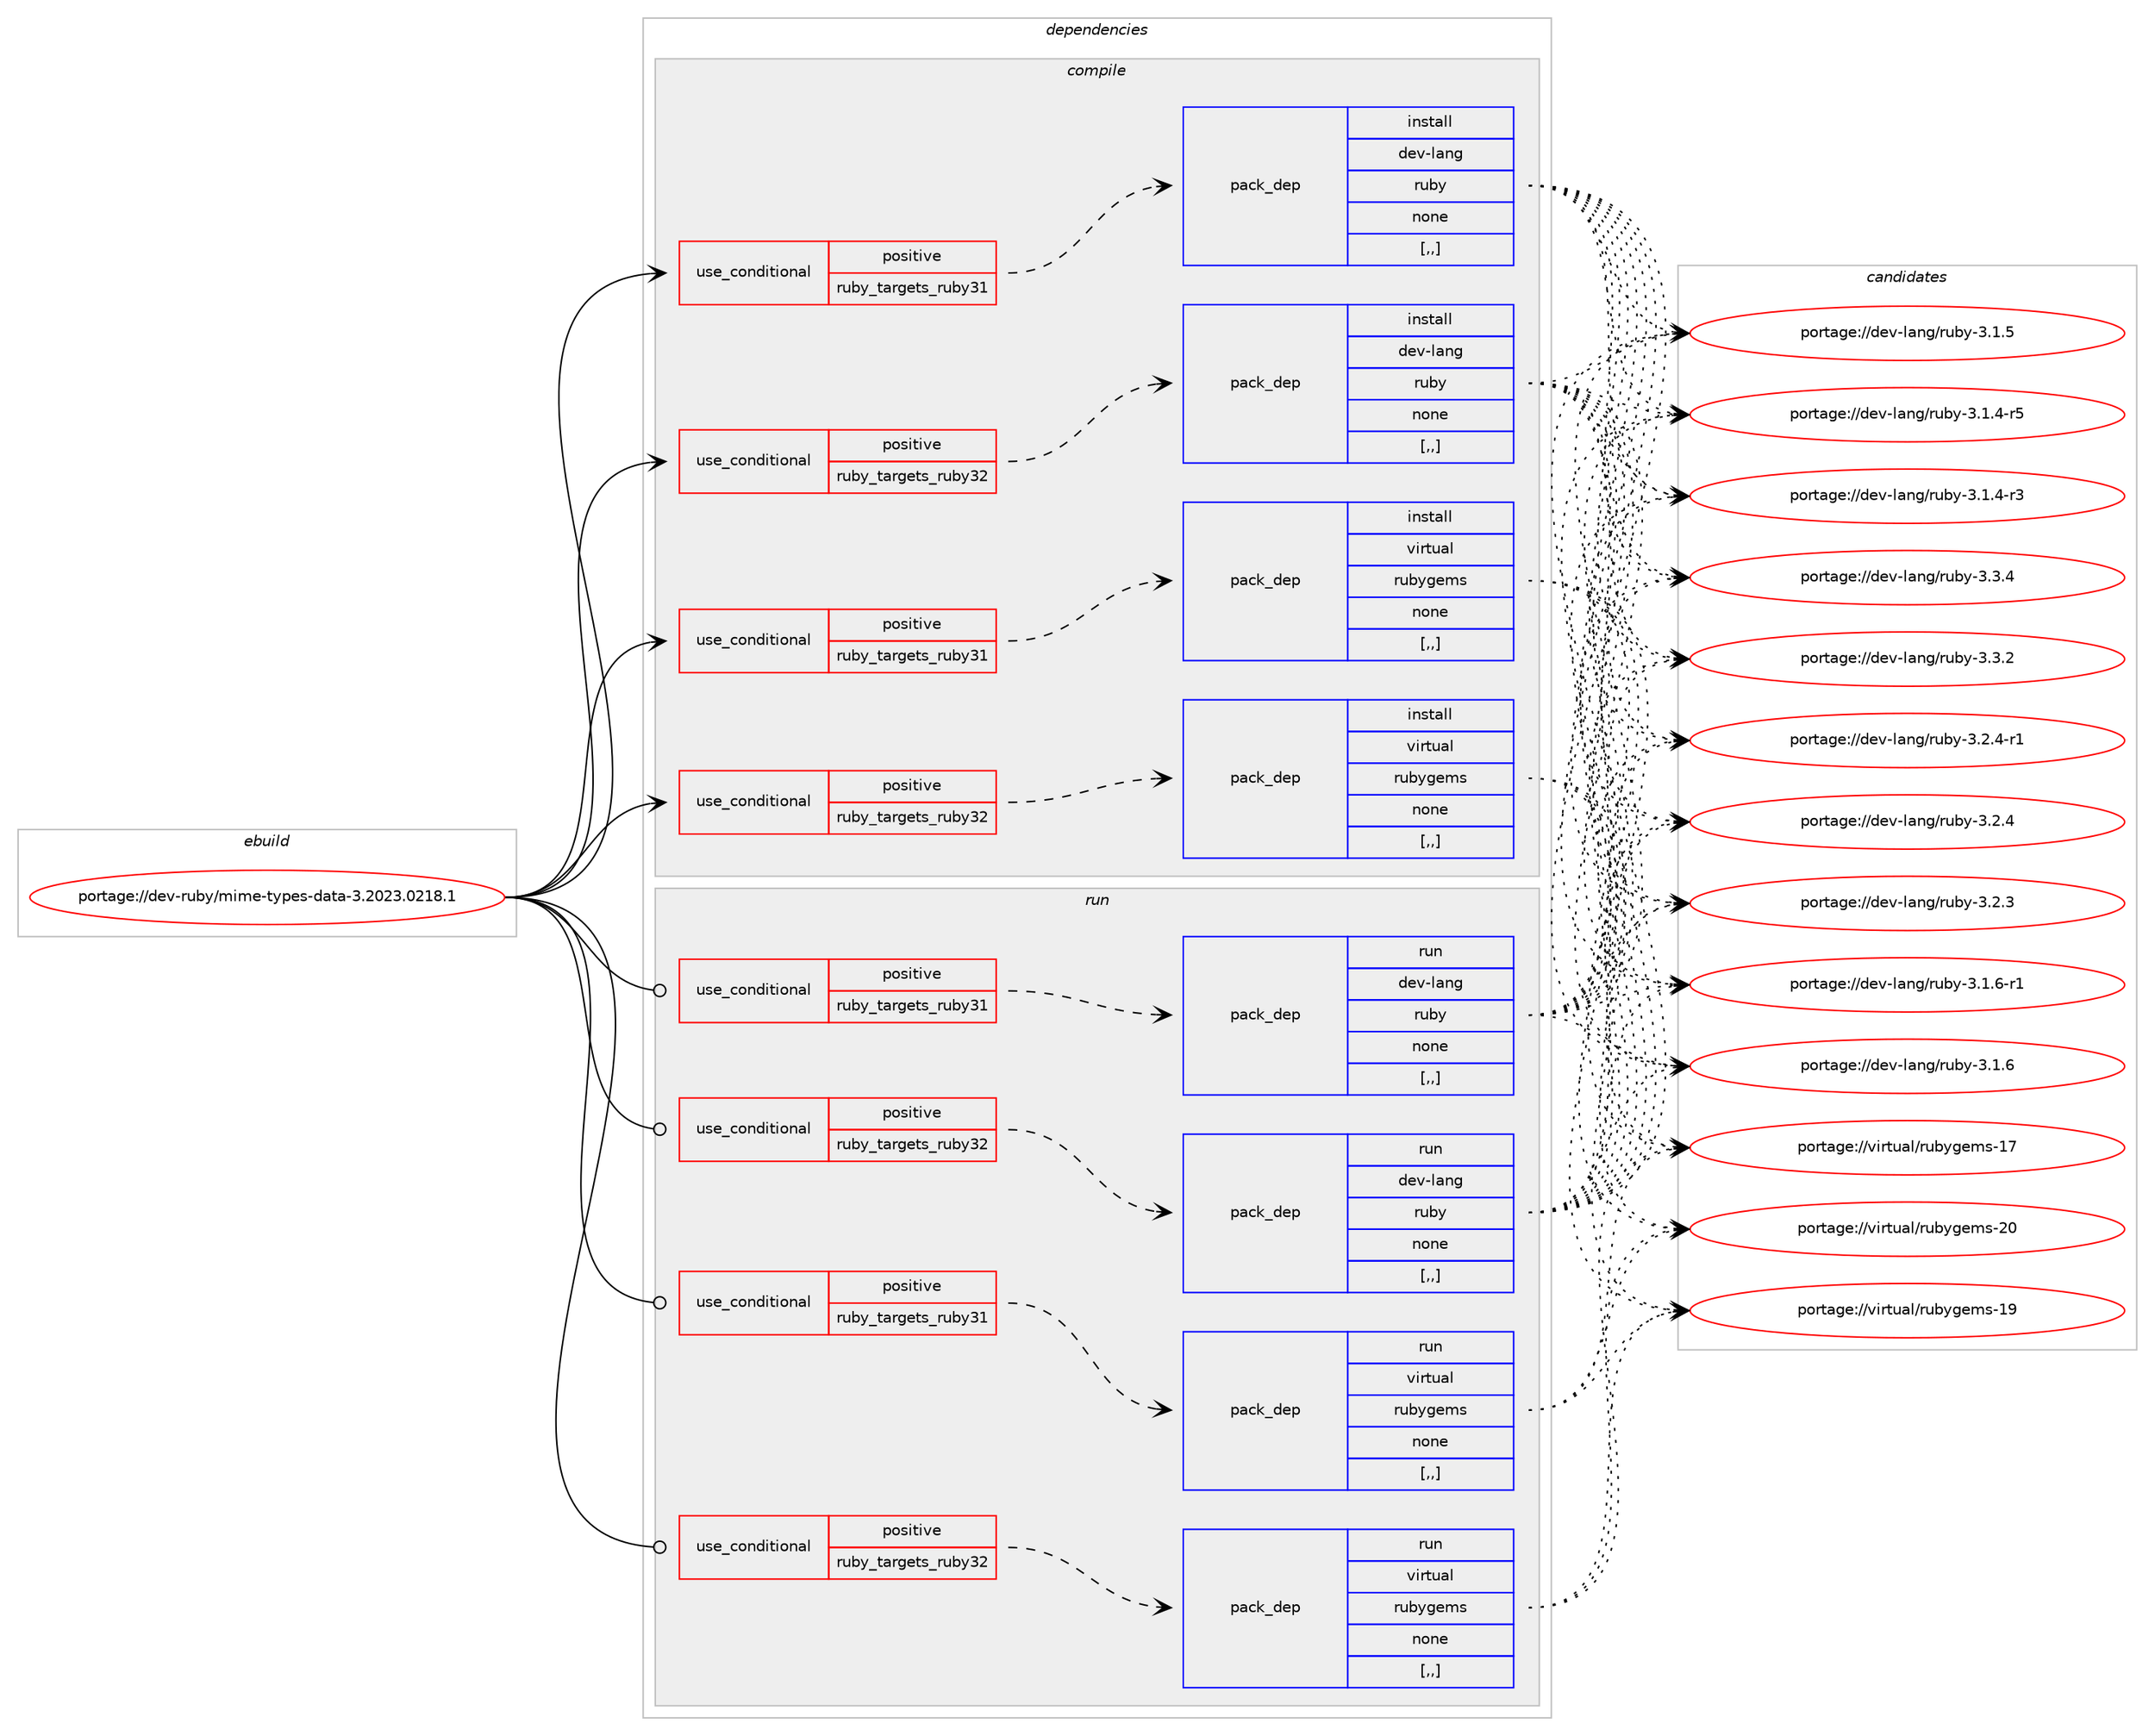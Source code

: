 digraph prolog {

# *************
# Graph options
# *************

newrank=true;
concentrate=true;
compound=true;
graph [rankdir=LR,fontname=Helvetica,fontsize=10,ranksep=1.5];#, ranksep=2.5, nodesep=0.2];
edge  [arrowhead=vee];
node  [fontname=Helvetica,fontsize=10];

# **********
# The ebuild
# **********

subgraph cluster_leftcol {
color=gray;
rank=same;
label=<<i>ebuild</i>>;
id [label="portage://dev-ruby/mime-types-data-3.2023.0218.1", color=red, width=4, href="../dev-ruby/mime-types-data-3.2023.0218.1.svg"];
}

# ****************
# The dependencies
# ****************

subgraph cluster_midcol {
color=gray;
label=<<i>dependencies</i>>;
subgraph cluster_compile {
fillcolor="#eeeeee";
style=filled;
label=<<i>compile</i>>;
subgraph cond50328 {
dependency189244 [label=<<TABLE BORDER="0" CELLBORDER="1" CELLSPACING="0" CELLPADDING="4"><TR><TD ROWSPAN="3" CELLPADDING="10">use_conditional</TD></TR><TR><TD>positive</TD></TR><TR><TD>ruby_targets_ruby31</TD></TR></TABLE>>, shape=none, color=red];
subgraph pack137587 {
dependency189245 [label=<<TABLE BORDER="0" CELLBORDER="1" CELLSPACING="0" CELLPADDING="4" WIDTH="220"><TR><TD ROWSPAN="6" CELLPADDING="30">pack_dep</TD></TR><TR><TD WIDTH="110">install</TD></TR><TR><TD>dev-lang</TD></TR><TR><TD>ruby</TD></TR><TR><TD>none</TD></TR><TR><TD>[,,]</TD></TR></TABLE>>, shape=none, color=blue];
}
dependency189244:e -> dependency189245:w [weight=20,style="dashed",arrowhead="vee"];
}
id:e -> dependency189244:w [weight=20,style="solid",arrowhead="vee"];
subgraph cond50329 {
dependency189246 [label=<<TABLE BORDER="0" CELLBORDER="1" CELLSPACING="0" CELLPADDING="4"><TR><TD ROWSPAN="3" CELLPADDING="10">use_conditional</TD></TR><TR><TD>positive</TD></TR><TR><TD>ruby_targets_ruby31</TD></TR></TABLE>>, shape=none, color=red];
subgraph pack137588 {
dependency189247 [label=<<TABLE BORDER="0" CELLBORDER="1" CELLSPACING="0" CELLPADDING="4" WIDTH="220"><TR><TD ROWSPAN="6" CELLPADDING="30">pack_dep</TD></TR><TR><TD WIDTH="110">install</TD></TR><TR><TD>virtual</TD></TR><TR><TD>rubygems</TD></TR><TR><TD>none</TD></TR><TR><TD>[,,]</TD></TR></TABLE>>, shape=none, color=blue];
}
dependency189246:e -> dependency189247:w [weight=20,style="dashed",arrowhead="vee"];
}
id:e -> dependency189246:w [weight=20,style="solid",arrowhead="vee"];
subgraph cond50330 {
dependency189248 [label=<<TABLE BORDER="0" CELLBORDER="1" CELLSPACING="0" CELLPADDING="4"><TR><TD ROWSPAN="3" CELLPADDING="10">use_conditional</TD></TR><TR><TD>positive</TD></TR><TR><TD>ruby_targets_ruby32</TD></TR></TABLE>>, shape=none, color=red];
subgraph pack137589 {
dependency189249 [label=<<TABLE BORDER="0" CELLBORDER="1" CELLSPACING="0" CELLPADDING="4" WIDTH="220"><TR><TD ROWSPAN="6" CELLPADDING="30">pack_dep</TD></TR><TR><TD WIDTH="110">install</TD></TR><TR><TD>dev-lang</TD></TR><TR><TD>ruby</TD></TR><TR><TD>none</TD></TR><TR><TD>[,,]</TD></TR></TABLE>>, shape=none, color=blue];
}
dependency189248:e -> dependency189249:w [weight=20,style="dashed",arrowhead="vee"];
}
id:e -> dependency189248:w [weight=20,style="solid",arrowhead="vee"];
subgraph cond50331 {
dependency189250 [label=<<TABLE BORDER="0" CELLBORDER="1" CELLSPACING="0" CELLPADDING="4"><TR><TD ROWSPAN="3" CELLPADDING="10">use_conditional</TD></TR><TR><TD>positive</TD></TR><TR><TD>ruby_targets_ruby32</TD></TR></TABLE>>, shape=none, color=red];
subgraph pack137590 {
dependency189251 [label=<<TABLE BORDER="0" CELLBORDER="1" CELLSPACING="0" CELLPADDING="4" WIDTH="220"><TR><TD ROWSPAN="6" CELLPADDING="30">pack_dep</TD></TR><TR><TD WIDTH="110">install</TD></TR><TR><TD>virtual</TD></TR><TR><TD>rubygems</TD></TR><TR><TD>none</TD></TR><TR><TD>[,,]</TD></TR></TABLE>>, shape=none, color=blue];
}
dependency189250:e -> dependency189251:w [weight=20,style="dashed",arrowhead="vee"];
}
id:e -> dependency189250:w [weight=20,style="solid",arrowhead="vee"];
}
subgraph cluster_compileandrun {
fillcolor="#eeeeee";
style=filled;
label=<<i>compile and run</i>>;
}
subgraph cluster_run {
fillcolor="#eeeeee";
style=filled;
label=<<i>run</i>>;
subgraph cond50332 {
dependency189252 [label=<<TABLE BORDER="0" CELLBORDER="1" CELLSPACING="0" CELLPADDING="4"><TR><TD ROWSPAN="3" CELLPADDING="10">use_conditional</TD></TR><TR><TD>positive</TD></TR><TR><TD>ruby_targets_ruby31</TD></TR></TABLE>>, shape=none, color=red];
subgraph pack137591 {
dependency189253 [label=<<TABLE BORDER="0" CELLBORDER="1" CELLSPACING="0" CELLPADDING="4" WIDTH="220"><TR><TD ROWSPAN="6" CELLPADDING="30">pack_dep</TD></TR><TR><TD WIDTH="110">run</TD></TR><TR><TD>dev-lang</TD></TR><TR><TD>ruby</TD></TR><TR><TD>none</TD></TR><TR><TD>[,,]</TD></TR></TABLE>>, shape=none, color=blue];
}
dependency189252:e -> dependency189253:w [weight=20,style="dashed",arrowhead="vee"];
}
id:e -> dependency189252:w [weight=20,style="solid",arrowhead="odot"];
subgraph cond50333 {
dependency189254 [label=<<TABLE BORDER="0" CELLBORDER="1" CELLSPACING="0" CELLPADDING="4"><TR><TD ROWSPAN="3" CELLPADDING="10">use_conditional</TD></TR><TR><TD>positive</TD></TR><TR><TD>ruby_targets_ruby31</TD></TR></TABLE>>, shape=none, color=red];
subgraph pack137592 {
dependency189255 [label=<<TABLE BORDER="0" CELLBORDER="1" CELLSPACING="0" CELLPADDING="4" WIDTH="220"><TR><TD ROWSPAN="6" CELLPADDING="30">pack_dep</TD></TR><TR><TD WIDTH="110">run</TD></TR><TR><TD>virtual</TD></TR><TR><TD>rubygems</TD></TR><TR><TD>none</TD></TR><TR><TD>[,,]</TD></TR></TABLE>>, shape=none, color=blue];
}
dependency189254:e -> dependency189255:w [weight=20,style="dashed",arrowhead="vee"];
}
id:e -> dependency189254:w [weight=20,style="solid",arrowhead="odot"];
subgraph cond50334 {
dependency189256 [label=<<TABLE BORDER="0" CELLBORDER="1" CELLSPACING="0" CELLPADDING="4"><TR><TD ROWSPAN="3" CELLPADDING="10">use_conditional</TD></TR><TR><TD>positive</TD></TR><TR><TD>ruby_targets_ruby32</TD></TR></TABLE>>, shape=none, color=red];
subgraph pack137593 {
dependency189257 [label=<<TABLE BORDER="0" CELLBORDER="1" CELLSPACING="0" CELLPADDING="4" WIDTH="220"><TR><TD ROWSPAN="6" CELLPADDING="30">pack_dep</TD></TR><TR><TD WIDTH="110">run</TD></TR><TR><TD>dev-lang</TD></TR><TR><TD>ruby</TD></TR><TR><TD>none</TD></TR><TR><TD>[,,]</TD></TR></TABLE>>, shape=none, color=blue];
}
dependency189256:e -> dependency189257:w [weight=20,style="dashed",arrowhead="vee"];
}
id:e -> dependency189256:w [weight=20,style="solid",arrowhead="odot"];
subgraph cond50335 {
dependency189258 [label=<<TABLE BORDER="0" CELLBORDER="1" CELLSPACING="0" CELLPADDING="4"><TR><TD ROWSPAN="3" CELLPADDING="10">use_conditional</TD></TR><TR><TD>positive</TD></TR><TR><TD>ruby_targets_ruby32</TD></TR></TABLE>>, shape=none, color=red];
subgraph pack137594 {
dependency189259 [label=<<TABLE BORDER="0" CELLBORDER="1" CELLSPACING="0" CELLPADDING="4" WIDTH="220"><TR><TD ROWSPAN="6" CELLPADDING="30">pack_dep</TD></TR><TR><TD WIDTH="110">run</TD></TR><TR><TD>virtual</TD></TR><TR><TD>rubygems</TD></TR><TR><TD>none</TD></TR><TR><TD>[,,]</TD></TR></TABLE>>, shape=none, color=blue];
}
dependency189258:e -> dependency189259:w [weight=20,style="dashed",arrowhead="vee"];
}
id:e -> dependency189258:w [weight=20,style="solid",arrowhead="odot"];
}
}

# **************
# The candidates
# **************

subgraph cluster_choices {
rank=same;
color=gray;
label=<<i>candidates</i>>;

subgraph choice137587 {
color=black;
nodesep=1;
choice10010111845108971101034711411798121455146514652 [label="portage://dev-lang/ruby-3.3.4", color=red, width=4,href="../dev-lang/ruby-3.3.4.svg"];
choice10010111845108971101034711411798121455146514650 [label="portage://dev-lang/ruby-3.3.2", color=red, width=4,href="../dev-lang/ruby-3.3.2.svg"];
choice100101118451089711010347114117981214551465046524511449 [label="portage://dev-lang/ruby-3.2.4-r1", color=red, width=4,href="../dev-lang/ruby-3.2.4-r1.svg"];
choice10010111845108971101034711411798121455146504652 [label="portage://dev-lang/ruby-3.2.4", color=red, width=4,href="../dev-lang/ruby-3.2.4.svg"];
choice10010111845108971101034711411798121455146504651 [label="portage://dev-lang/ruby-3.2.3", color=red, width=4,href="../dev-lang/ruby-3.2.3.svg"];
choice100101118451089711010347114117981214551464946544511449 [label="portage://dev-lang/ruby-3.1.6-r1", color=red, width=4,href="../dev-lang/ruby-3.1.6-r1.svg"];
choice10010111845108971101034711411798121455146494654 [label="portage://dev-lang/ruby-3.1.6", color=red, width=4,href="../dev-lang/ruby-3.1.6.svg"];
choice10010111845108971101034711411798121455146494653 [label="portage://dev-lang/ruby-3.1.5", color=red, width=4,href="../dev-lang/ruby-3.1.5.svg"];
choice100101118451089711010347114117981214551464946524511453 [label="portage://dev-lang/ruby-3.1.4-r5", color=red, width=4,href="../dev-lang/ruby-3.1.4-r5.svg"];
choice100101118451089711010347114117981214551464946524511451 [label="portage://dev-lang/ruby-3.1.4-r3", color=red, width=4,href="../dev-lang/ruby-3.1.4-r3.svg"];
dependency189245:e -> choice10010111845108971101034711411798121455146514652:w [style=dotted,weight="100"];
dependency189245:e -> choice10010111845108971101034711411798121455146514650:w [style=dotted,weight="100"];
dependency189245:e -> choice100101118451089711010347114117981214551465046524511449:w [style=dotted,weight="100"];
dependency189245:e -> choice10010111845108971101034711411798121455146504652:w [style=dotted,weight="100"];
dependency189245:e -> choice10010111845108971101034711411798121455146504651:w [style=dotted,weight="100"];
dependency189245:e -> choice100101118451089711010347114117981214551464946544511449:w [style=dotted,weight="100"];
dependency189245:e -> choice10010111845108971101034711411798121455146494654:w [style=dotted,weight="100"];
dependency189245:e -> choice10010111845108971101034711411798121455146494653:w [style=dotted,weight="100"];
dependency189245:e -> choice100101118451089711010347114117981214551464946524511453:w [style=dotted,weight="100"];
dependency189245:e -> choice100101118451089711010347114117981214551464946524511451:w [style=dotted,weight="100"];
}
subgraph choice137588 {
color=black;
nodesep=1;
choice118105114116117971084711411798121103101109115455048 [label="portage://virtual/rubygems-20", color=red, width=4,href="../virtual/rubygems-20.svg"];
choice118105114116117971084711411798121103101109115454957 [label="portage://virtual/rubygems-19", color=red, width=4,href="../virtual/rubygems-19.svg"];
choice118105114116117971084711411798121103101109115454955 [label="portage://virtual/rubygems-17", color=red, width=4,href="../virtual/rubygems-17.svg"];
dependency189247:e -> choice118105114116117971084711411798121103101109115455048:w [style=dotted,weight="100"];
dependency189247:e -> choice118105114116117971084711411798121103101109115454957:w [style=dotted,weight="100"];
dependency189247:e -> choice118105114116117971084711411798121103101109115454955:w [style=dotted,weight="100"];
}
subgraph choice137589 {
color=black;
nodesep=1;
choice10010111845108971101034711411798121455146514652 [label="portage://dev-lang/ruby-3.3.4", color=red, width=4,href="../dev-lang/ruby-3.3.4.svg"];
choice10010111845108971101034711411798121455146514650 [label="portage://dev-lang/ruby-3.3.2", color=red, width=4,href="../dev-lang/ruby-3.3.2.svg"];
choice100101118451089711010347114117981214551465046524511449 [label="portage://dev-lang/ruby-3.2.4-r1", color=red, width=4,href="../dev-lang/ruby-3.2.4-r1.svg"];
choice10010111845108971101034711411798121455146504652 [label="portage://dev-lang/ruby-3.2.4", color=red, width=4,href="../dev-lang/ruby-3.2.4.svg"];
choice10010111845108971101034711411798121455146504651 [label="portage://dev-lang/ruby-3.2.3", color=red, width=4,href="../dev-lang/ruby-3.2.3.svg"];
choice100101118451089711010347114117981214551464946544511449 [label="portage://dev-lang/ruby-3.1.6-r1", color=red, width=4,href="../dev-lang/ruby-3.1.6-r1.svg"];
choice10010111845108971101034711411798121455146494654 [label="portage://dev-lang/ruby-3.1.6", color=red, width=4,href="../dev-lang/ruby-3.1.6.svg"];
choice10010111845108971101034711411798121455146494653 [label="portage://dev-lang/ruby-3.1.5", color=red, width=4,href="../dev-lang/ruby-3.1.5.svg"];
choice100101118451089711010347114117981214551464946524511453 [label="portage://dev-lang/ruby-3.1.4-r5", color=red, width=4,href="../dev-lang/ruby-3.1.4-r5.svg"];
choice100101118451089711010347114117981214551464946524511451 [label="portage://dev-lang/ruby-3.1.4-r3", color=red, width=4,href="../dev-lang/ruby-3.1.4-r3.svg"];
dependency189249:e -> choice10010111845108971101034711411798121455146514652:w [style=dotted,weight="100"];
dependency189249:e -> choice10010111845108971101034711411798121455146514650:w [style=dotted,weight="100"];
dependency189249:e -> choice100101118451089711010347114117981214551465046524511449:w [style=dotted,weight="100"];
dependency189249:e -> choice10010111845108971101034711411798121455146504652:w [style=dotted,weight="100"];
dependency189249:e -> choice10010111845108971101034711411798121455146504651:w [style=dotted,weight="100"];
dependency189249:e -> choice100101118451089711010347114117981214551464946544511449:w [style=dotted,weight="100"];
dependency189249:e -> choice10010111845108971101034711411798121455146494654:w [style=dotted,weight="100"];
dependency189249:e -> choice10010111845108971101034711411798121455146494653:w [style=dotted,weight="100"];
dependency189249:e -> choice100101118451089711010347114117981214551464946524511453:w [style=dotted,weight="100"];
dependency189249:e -> choice100101118451089711010347114117981214551464946524511451:w [style=dotted,weight="100"];
}
subgraph choice137590 {
color=black;
nodesep=1;
choice118105114116117971084711411798121103101109115455048 [label="portage://virtual/rubygems-20", color=red, width=4,href="../virtual/rubygems-20.svg"];
choice118105114116117971084711411798121103101109115454957 [label="portage://virtual/rubygems-19", color=red, width=4,href="../virtual/rubygems-19.svg"];
choice118105114116117971084711411798121103101109115454955 [label="portage://virtual/rubygems-17", color=red, width=4,href="../virtual/rubygems-17.svg"];
dependency189251:e -> choice118105114116117971084711411798121103101109115455048:w [style=dotted,weight="100"];
dependency189251:e -> choice118105114116117971084711411798121103101109115454957:w [style=dotted,weight="100"];
dependency189251:e -> choice118105114116117971084711411798121103101109115454955:w [style=dotted,weight="100"];
}
subgraph choice137591 {
color=black;
nodesep=1;
choice10010111845108971101034711411798121455146514652 [label="portage://dev-lang/ruby-3.3.4", color=red, width=4,href="../dev-lang/ruby-3.3.4.svg"];
choice10010111845108971101034711411798121455146514650 [label="portage://dev-lang/ruby-3.3.2", color=red, width=4,href="../dev-lang/ruby-3.3.2.svg"];
choice100101118451089711010347114117981214551465046524511449 [label="portage://dev-lang/ruby-3.2.4-r1", color=red, width=4,href="../dev-lang/ruby-3.2.4-r1.svg"];
choice10010111845108971101034711411798121455146504652 [label="portage://dev-lang/ruby-3.2.4", color=red, width=4,href="../dev-lang/ruby-3.2.4.svg"];
choice10010111845108971101034711411798121455146504651 [label="portage://dev-lang/ruby-3.2.3", color=red, width=4,href="../dev-lang/ruby-3.2.3.svg"];
choice100101118451089711010347114117981214551464946544511449 [label="portage://dev-lang/ruby-3.1.6-r1", color=red, width=4,href="../dev-lang/ruby-3.1.6-r1.svg"];
choice10010111845108971101034711411798121455146494654 [label="portage://dev-lang/ruby-3.1.6", color=red, width=4,href="../dev-lang/ruby-3.1.6.svg"];
choice10010111845108971101034711411798121455146494653 [label="portage://dev-lang/ruby-3.1.5", color=red, width=4,href="../dev-lang/ruby-3.1.5.svg"];
choice100101118451089711010347114117981214551464946524511453 [label="portage://dev-lang/ruby-3.1.4-r5", color=red, width=4,href="../dev-lang/ruby-3.1.4-r5.svg"];
choice100101118451089711010347114117981214551464946524511451 [label="portage://dev-lang/ruby-3.1.4-r3", color=red, width=4,href="../dev-lang/ruby-3.1.4-r3.svg"];
dependency189253:e -> choice10010111845108971101034711411798121455146514652:w [style=dotted,weight="100"];
dependency189253:e -> choice10010111845108971101034711411798121455146514650:w [style=dotted,weight="100"];
dependency189253:e -> choice100101118451089711010347114117981214551465046524511449:w [style=dotted,weight="100"];
dependency189253:e -> choice10010111845108971101034711411798121455146504652:w [style=dotted,weight="100"];
dependency189253:e -> choice10010111845108971101034711411798121455146504651:w [style=dotted,weight="100"];
dependency189253:e -> choice100101118451089711010347114117981214551464946544511449:w [style=dotted,weight="100"];
dependency189253:e -> choice10010111845108971101034711411798121455146494654:w [style=dotted,weight="100"];
dependency189253:e -> choice10010111845108971101034711411798121455146494653:w [style=dotted,weight="100"];
dependency189253:e -> choice100101118451089711010347114117981214551464946524511453:w [style=dotted,weight="100"];
dependency189253:e -> choice100101118451089711010347114117981214551464946524511451:w [style=dotted,weight="100"];
}
subgraph choice137592 {
color=black;
nodesep=1;
choice118105114116117971084711411798121103101109115455048 [label="portage://virtual/rubygems-20", color=red, width=4,href="../virtual/rubygems-20.svg"];
choice118105114116117971084711411798121103101109115454957 [label="portage://virtual/rubygems-19", color=red, width=4,href="../virtual/rubygems-19.svg"];
choice118105114116117971084711411798121103101109115454955 [label="portage://virtual/rubygems-17", color=red, width=4,href="../virtual/rubygems-17.svg"];
dependency189255:e -> choice118105114116117971084711411798121103101109115455048:w [style=dotted,weight="100"];
dependency189255:e -> choice118105114116117971084711411798121103101109115454957:w [style=dotted,weight="100"];
dependency189255:e -> choice118105114116117971084711411798121103101109115454955:w [style=dotted,weight="100"];
}
subgraph choice137593 {
color=black;
nodesep=1;
choice10010111845108971101034711411798121455146514652 [label="portage://dev-lang/ruby-3.3.4", color=red, width=4,href="../dev-lang/ruby-3.3.4.svg"];
choice10010111845108971101034711411798121455146514650 [label="portage://dev-lang/ruby-3.3.2", color=red, width=4,href="../dev-lang/ruby-3.3.2.svg"];
choice100101118451089711010347114117981214551465046524511449 [label="portage://dev-lang/ruby-3.2.4-r1", color=red, width=4,href="../dev-lang/ruby-3.2.4-r1.svg"];
choice10010111845108971101034711411798121455146504652 [label="portage://dev-lang/ruby-3.2.4", color=red, width=4,href="../dev-lang/ruby-3.2.4.svg"];
choice10010111845108971101034711411798121455146504651 [label="portage://dev-lang/ruby-3.2.3", color=red, width=4,href="../dev-lang/ruby-3.2.3.svg"];
choice100101118451089711010347114117981214551464946544511449 [label="portage://dev-lang/ruby-3.1.6-r1", color=red, width=4,href="../dev-lang/ruby-3.1.6-r1.svg"];
choice10010111845108971101034711411798121455146494654 [label="portage://dev-lang/ruby-3.1.6", color=red, width=4,href="../dev-lang/ruby-3.1.6.svg"];
choice10010111845108971101034711411798121455146494653 [label="portage://dev-lang/ruby-3.1.5", color=red, width=4,href="../dev-lang/ruby-3.1.5.svg"];
choice100101118451089711010347114117981214551464946524511453 [label="portage://dev-lang/ruby-3.1.4-r5", color=red, width=4,href="../dev-lang/ruby-3.1.4-r5.svg"];
choice100101118451089711010347114117981214551464946524511451 [label="portage://dev-lang/ruby-3.1.4-r3", color=red, width=4,href="../dev-lang/ruby-3.1.4-r3.svg"];
dependency189257:e -> choice10010111845108971101034711411798121455146514652:w [style=dotted,weight="100"];
dependency189257:e -> choice10010111845108971101034711411798121455146514650:w [style=dotted,weight="100"];
dependency189257:e -> choice100101118451089711010347114117981214551465046524511449:w [style=dotted,weight="100"];
dependency189257:e -> choice10010111845108971101034711411798121455146504652:w [style=dotted,weight="100"];
dependency189257:e -> choice10010111845108971101034711411798121455146504651:w [style=dotted,weight="100"];
dependency189257:e -> choice100101118451089711010347114117981214551464946544511449:w [style=dotted,weight="100"];
dependency189257:e -> choice10010111845108971101034711411798121455146494654:w [style=dotted,weight="100"];
dependency189257:e -> choice10010111845108971101034711411798121455146494653:w [style=dotted,weight="100"];
dependency189257:e -> choice100101118451089711010347114117981214551464946524511453:w [style=dotted,weight="100"];
dependency189257:e -> choice100101118451089711010347114117981214551464946524511451:w [style=dotted,weight="100"];
}
subgraph choice137594 {
color=black;
nodesep=1;
choice118105114116117971084711411798121103101109115455048 [label="portage://virtual/rubygems-20", color=red, width=4,href="../virtual/rubygems-20.svg"];
choice118105114116117971084711411798121103101109115454957 [label="portage://virtual/rubygems-19", color=red, width=4,href="../virtual/rubygems-19.svg"];
choice118105114116117971084711411798121103101109115454955 [label="portage://virtual/rubygems-17", color=red, width=4,href="../virtual/rubygems-17.svg"];
dependency189259:e -> choice118105114116117971084711411798121103101109115455048:w [style=dotted,weight="100"];
dependency189259:e -> choice118105114116117971084711411798121103101109115454957:w [style=dotted,weight="100"];
dependency189259:e -> choice118105114116117971084711411798121103101109115454955:w [style=dotted,weight="100"];
}
}

}
